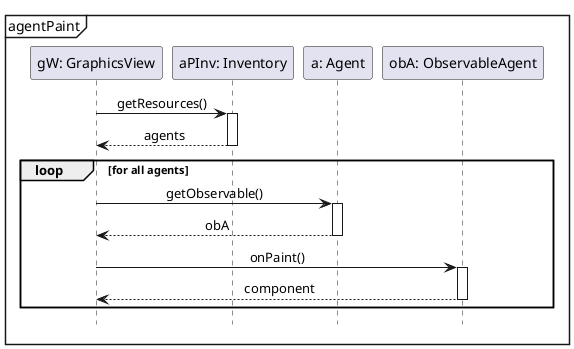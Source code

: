 @startuml
hide footbox
skinparam sequenceMessageAlign center

mainframe agentPaint

participant "gW: GraphicsView" as gW
participant "aPInv: Inventory" as i
participant "a: Agent" as a
participant "obA: ObservableAgent" as obA

gW -> i ++: getResources()
return agents
loop for all agents
    gW -> a ++: getObservable()
    return obA
    gW -> obA ++: onPaint()
    return component
end


@enduml